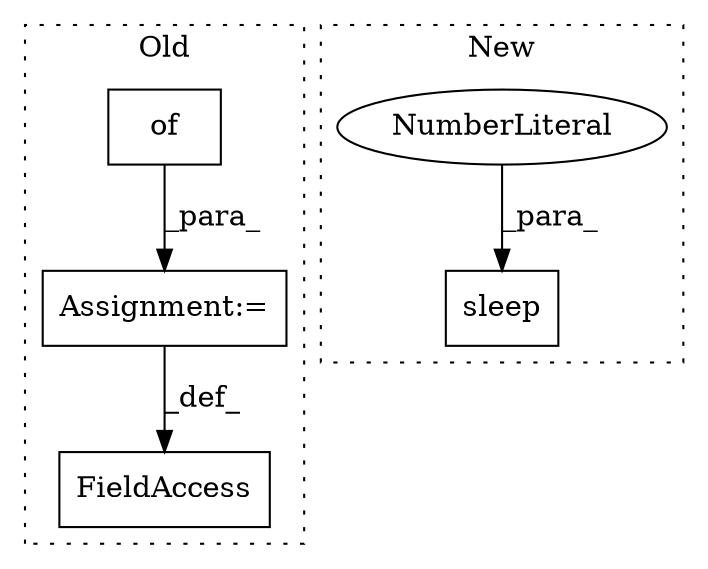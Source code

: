 digraph G {
subgraph cluster0 {
1 [label="of" a="32" s="16440,16512" l="3,1" shape="box"];
4 [label="Assignment:=" a="7" s="16578" l="1" shape="box"];
5 [label="FieldAccess" a="22" s="16561" l="17" shape="box"];
label = "Old";
style="dotted";
}
subgraph cluster1 {
2 [label="sleep" a="32" s="21538,21548" l="6,1" shape="box"];
3 [label="NumberLiteral" a="34" s="21544" l="4" shape="ellipse"];
label = "New";
style="dotted";
}
1 -> 4 [label="_para_"];
3 -> 2 [label="_para_"];
4 -> 5 [label="_def_"];
}